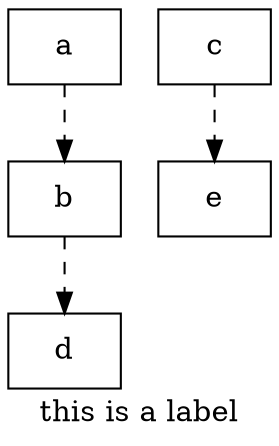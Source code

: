 

digraph abc{
  node[shape="record"]
  edge[style=dashed]
  
  label = "this is a label"
  a[shape="record"];
  b;
  c;
  e;

  a -> b;
  b -> d;
  c -> e;
}
